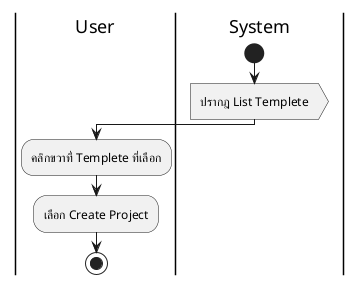@startuml
|User|
|System|
start
|System|
:ปรากฎ List Templete>
|User|
:คลิกขวาที่ Templete ที่เลือก;
:เลือก Create Project;
stop
@enduml
